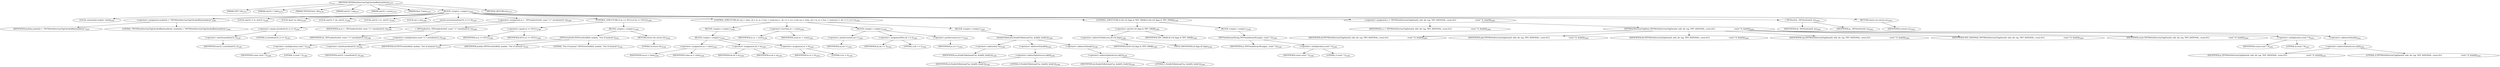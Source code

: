 digraph "TIFFWriteDirectoryTagCheckedRationalArray" {  
"70396" [label = <(METHOD,TIFFWriteDirectoryTagCheckedRationalArray)<SUB>2375</SUB>> ]
"70397" [label = <(PARAM,TIFF *tif)<SUB>2375</SUB>> ]
"70398" [label = <(PARAM,uint32_t *ndir)<SUB>2375</SUB>> ]
"70399" [label = <(PARAM,TIFFDirEntry *dir)<SUB>2376</SUB>> ]
"70400" [label = <(PARAM,uint16_t tag)<SUB>2377</SUB>> ]
"70401" [label = <(PARAM,uint32_t count)<SUB>2378</SUB>> ]
"70402" [label = <(PARAM,float *value)<SUB>2379</SUB>> ]
"70403" [label = <(BLOCK,&lt;empty&gt;,&lt;empty&gt;)<SUB>2380</SUB>> ]
"70404" [label = <(LOCAL,constchar[] module: char[])<SUB>2381</SUB>> ]
"70405" [label = <(&lt;operator&gt;.assignment,module[] = &quot;TIFFWriteDirectoryTagCheckedRationalArray&quot;)<SUB>2381</SUB>> ]
"70406" [label = <(IDENTIFIER,module,module[] = &quot;TIFFWriteDirectoryTagCheckedRationalArray&quot;)<SUB>2381</SUB>> ]
"70407" [label = <(LITERAL,&quot;TIFFWriteDirectoryTagCheckedRationalArray&quot;,module[] = &quot;TIFFWriteDirectoryTagCheckedRationalArray&quot;)<SUB>2381</SUB>> ]
"70408" [label = <(LOCAL,uint32_t* m: uint32_t)<SUB>2382</SUB>> ]
"70409" [label = <(LOCAL,float* na: float)<SUB>2383</SUB>> ]
"70410" [label = <(LOCAL,uint32_t* nb: uint32_t)<SUB>2384</SUB>> ]
"70411" [label = <(LOCAL,uint32_t nc: uint32_t)<SUB>2385</SUB>> ]
"70412" [label = <(LOCAL,int o: int)<SUB>2386</SUB>> ]
"70413" [label = <(assert,assert(sizeof(uint32_t) == 4))<SUB>2387</SUB>> ]
"70414" [label = <(&lt;operator&gt;.equals,sizeof(uint32_t) == 4)<SUB>2387</SUB>> ]
"70415" [label = <(&lt;operator&gt;.sizeOf,sizeof(uint32_t))<SUB>2387</SUB>> ]
"70416" [label = <(IDENTIFIER,uint32_t,sizeof(uint32_t))<SUB>2387</SUB>> ]
"70417" [label = <(LITERAL,4,sizeof(uint32_t) == 4)<SUB>2387</SUB>> ]
"70418" [label = <(&lt;operator&gt;.assignment,m = _TIFFmallocExt(tif, count * 2 * sizeof(uint32_t)))<SUB>2388</SUB>> ]
"70419" [label = <(IDENTIFIER,m,m = _TIFFmallocExt(tif, count * 2 * sizeof(uint32_t)))<SUB>2388</SUB>> ]
"70420" [label = <(_TIFFmallocExt,_TIFFmallocExt(tif, count * 2 * sizeof(uint32_t)))<SUB>2388</SUB>> ]
"70421" [label = <(IDENTIFIER,tif,_TIFFmallocExt(tif, count * 2 * sizeof(uint32_t)))<SUB>2388</SUB>> ]
"70422" [label = <(&lt;operator&gt;.multiplication,count * 2 * sizeof(uint32_t))<SUB>2388</SUB>> ]
"70423" [label = <(&lt;operator&gt;.multiplication,count * 2)<SUB>2388</SUB>> ]
"70424" [label = <(IDENTIFIER,count,count * 2)<SUB>2388</SUB>> ]
"70425" [label = <(LITERAL,2,count * 2)<SUB>2388</SUB>> ]
"70426" [label = <(&lt;operator&gt;.sizeOf,sizeof(uint32_t))<SUB>2388</SUB>> ]
"70427" [label = <(IDENTIFIER,uint32_t,sizeof(uint32_t))<SUB>2388</SUB>> ]
"70428" [label = <(CONTROL_STRUCTURE,if (m == NULL),if (m == NULL))<SUB>2389</SUB>> ]
"70429" [label = <(&lt;operator&gt;.equals,m == NULL)<SUB>2389</SUB>> ]
"70430" [label = <(IDENTIFIER,m,m == NULL)<SUB>2389</SUB>> ]
"70431" [label = <(IDENTIFIER,NULL,m == NULL)<SUB>2389</SUB>> ]
"70432" [label = <(BLOCK,&lt;empty&gt;,&lt;empty&gt;)<SUB>2390</SUB>> ]
"70433" [label = <(TIFFErrorExtR,TIFFErrorExtR(tif, module, &quot;Out of memory&quot;))<SUB>2391</SUB>> ]
"70434" [label = <(IDENTIFIER,tif,TIFFErrorExtR(tif, module, &quot;Out of memory&quot;))<SUB>2391</SUB>> ]
"70435" [label = <(IDENTIFIER,module,TIFFErrorExtR(tif, module, &quot;Out of memory&quot;))<SUB>2391</SUB>> ]
"70436" [label = <(LITERAL,&quot;Out of memory&quot;,TIFFErrorExtR(tif, module, &quot;Out of memory&quot;))<SUB>2391</SUB>> ]
"70437" [label = <(RETURN,return (0);,return (0);)<SUB>2392</SUB>> ]
"70438" [label = <(LITERAL,0,return (0);)<SUB>2392</SUB>> ]
"70439" [label = <(CONTROL_STRUCTURE,for (na = value, nb = m, nc = 0;nc &lt; count;na++, nb += 2, nc++),for (na = value, nb = m, nc = 0;nc &lt; count;na++, nb += 2, nc++))<SUB>2394</SUB>> ]
"70440" [label = <(BLOCK,&lt;empty&gt;,&lt;empty&gt;)<SUB>2394</SUB>> ]
"70441" [label = <(BLOCK,&lt;empty&gt;,&lt;empty&gt;)<SUB>2394</SUB>> ]
"70442" [label = <(&lt;operator&gt;.assignment,na = value)<SUB>2394</SUB>> ]
"70443" [label = <(IDENTIFIER,na,na = value)<SUB>2394</SUB>> ]
"70444" [label = <(IDENTIFIER,value,na = value)<SUB>2394</SUB>> ]
"70445" [label = <(&lt;operator&gt;.assignment,nb = m)<SUB>2394</SUB>> ]
"70446" [label = <(IDENTIFIER,nb,nb = m)<SUB>2394</SUB>> ]
"70447" [label = <(IDENTIFIER,m,nb = m)<SUB>2394</SUB>> ]
"70448" [label = <(&lt;operator&gt;.assignment,nc = 0)<SUB>2394</SUB>> ]
"70449" [label = <(IDENTIFIER,nc,nc = 0)<SUB>2394</SUB>> ]
"70450" [label = <(LITERAL,0,nc = 0)<SUB>2394</SUB>> ]
"70451" [label = <(&lt;operator&gt;.lessThan,nc &lt; count)<SUB>2394</SUB>> ]
"70452" [label = <(IDENTIFIER,nc,nc &lt; count)<SUB>2394</SUB>> ]
"70453" [label = <(IDENTIFIER,count,nc &lt; count)<SUB>2394</SUB>> ]
"70454" [label = <(BLOCK,&lt;empty&gt;,&lt;empty&gt;)<SUB>2394</SUB>> ]
"70455" [label = <(&lt;operator&gt;.postIncrement,na++)<SUB>2394</SUB>> ]
"70456" [label = <(IDENTIFIER,na,na++)<SUB>2394</SUB>> ]
"70457" [label = <(&lt;operator&gt;.assignmentPlus,nb += 2)<SUB>2394</SUB>> ]
"70458" [label = <(IDENTIFIER,nb,nb += 2)<SUB>2394</SUB>> ]
"70459" [label = <(LITERAL,2,nb += 2)<SUB>2394</SUB>> ]
"70460" [label = <(&lt;operator&gt;.postIncrement,nc++)<SUB>2394</SUB>> ]
"70461" [label = <(IDENTIFIER,nc,nc++)<SUB>2394</SUB>> ]
"70462" [label = <(BLOCK,&lt;empty&gt;,&lt;empty&gt;)<SUB>2395</SUB>> ]
"70463" [label = <(DoubleToRational,DoubleToRational(*na, &amp;nb[0], &amp;nb[1]))<SUB>2396</SUB>> ]
"70464" [label = <(&lt;operator&gt;.indirection,*na)<SUB>2396</SUB>> ]
"70465" [label = <(IDENTIFIER,na,DoubleToRational(*na, &amp;nb[0], &amp;nb[1]))<SUB>2396</SUB>> ]
"70466" [label = <(&lt;operator&gt;.addressOf,&amp;nb[0])<SUB>2396</SUB>> ]
"70467" [label = <(&lt;operator&gt;.indirectIndexAccess,nb[0])<SUB>2396</SUB>> ]
"70468" [label = <(IDENTIFIER,nb,DoubleToRational(*na, &amp;nb[0], &amp;nb[1]))<SUB>2396</SUB>> ]
"70469" [label = <(LITERAL,0,DoubleToRational(*na, &amp;nb[0], &amp;nb[1]))<SUB>2396</SUB>> ]
"70470" [label = <(&lt;operator&gt;.addressOf,&amp;nb[1])<SUB>2396</SUB>> ]
"70471" [label = <(&lt;operator&gt;.indirectIndexAccess,nb[1])<SUB>2396</SUB>> ]
"70472" [label = <(IDENTIFIER,nb,DoubleToRational(*na, &amp;nb[0], &amp;nb[1]))<SUB>2396</SUB>> ]
"70473" [label = <(LITERAL,1,DoubleToRational(*na, &amp;nb[0], &amp;nb[1]))<SUB>2396</SUB>> ]
"70474" [label = <(CONTROL_STRUCTURE,if (tif-&gt;tif_flags &amp; TIFF_SWAB),if (tif-&gt;tif_flags &amp; TIFF_SWAB))<SUB>2398</SUB>> ]
"70475" [label = <(&lt;operator&gt;.and,tif-&gt;tif_flags &amp; TIFF_SWAB)<SUB>2398</SUB>> ]
"70476" [label = <(&lt;operator&gt;.indirectFieldAccess,tif-&gt;tif_flags)<SUB>2398</SUB>> ]
"70477" [label = <(IDENTIFIER,tif,tif-&gt;tif_flags &amp; TIFF_SWAB)<SUB>2398</SUB>> ]
"70478" [label = <(FIELD_IDENTIFIER,tif_flags,tif_flags)<SUB>2398</SUB>> ]
"70479" [label = <(IDENTIFIER,TIFF_SWAB,tif-&gt;tif_flags &amp; TIFF_SWAB)<SUB>2398</SUB>> ]
"70480" [label = <(BLOCK,&lt;empty&gt;,&lt;empty&gt;)<SUB>2399</SUB>> ]
"70481" [label = <(TIFFSwabArrayOfLong,TIFFSwabArrayOfLong(m, count * 2))<SUB>2399</SUB>> ]
"70482" [label = <(IDENTIFIER,m,TIFFSwabArrayOfLong(m, count * 2))<SUB>2399</SUB>> ]
"70483" [label = <(&lt;operator&gt;.multiplication,count * 2)<SUB>2399</SUB>> ]
"70484" [label = <(IDENTIFIER,count,count * 2)<SUB>2399</SUB>> ]
"70485" [label = <(LITERAL,2,count * 2)<SUB>2399</SUB>> ]
"70486" [label = <(&lt;operator&gt;.assignment,o = TIFFWriteDirectoryTagData(tif, ndir, dir, tag, TIFF_RATIONAL, count,\012                                  count * 8, &amp;m[0]))<SUB>2400</SUB>> ]
"70487" [label = <(IDENTIFIER,o,o = TIFFWriteDirectoryTagData(tif, ndir, dir, tag, TIFF_RATIONAL, count,\012                                  count * 8, &amp;m[0]))<SUB>2400</SUB>> ]
"70488" [label = <(TIFFWriteDirectoryTagData,TIFFWriteDirectoryTagData(tif, ndir, dir, tag, TIFF_RATIONAL, count,\012                                  count * 8, &amp;m[0]))<SUB>2400</SUB>> ]
"70489" [label = <(IDENTIFIER,tif,TIFFWriteDirectoryTagData(tif, ndir, dir, tag, TIFF_RATIONAL, count,\012                                  count * 8, &amp;m[0]))<SUB>2400</SUB>> ]
"70490" [label = <(IDENTIFIER,ndir,TIFFWriteDirectoryTagData(tif, ndir, dir, tag, TIFF_RATIONAL, count,\012                                  count * 8, &amp;m[0]))<SUB>2400</SUB>> ]
"70491" [label = <(IDENTIFIER,dir,TIFFWriteDirectoryTagData(tif, ndir, dir, tag, TIFF_RATIONAL, count,\012                                  count * 8, &amp;m[0]))<SUB>2400</SUB>> ]
"70492" [label = <(IDENTIFIER,tag,TIFFWriteDirectoryTagData(tif, ndir, dir, tag, TIFF_RATIONAL, count,\012                                  count * 8, &amp;m[0]))<SUB>2400</SUB>> ]
"70493" [label = <(IDENTIFIER,TIFF_RATIONAL,TIFFWriteDirectoryTagData(tif, ndir, dir, tag, TIFF_RATIONAL, count,\012                                  count * 8, &amp;m[0]))<SUB>2400</SUB>> ]
"70494" [label = <(IDENTIFIER,count,TIFFWriteDirectoryTagData(tif, ndir, dir, tag, TIFF_RATIONAL, count,\012                                  count * 8, &amp;m[0]))<SUB>2400</SUB>> ]
"70495" [label = <(&lt;operator&gt;.multiplication,count * 8)<SUB>2401</SUB>> ]
"70496" [label = <(IDENTIFIER,count,count * 8)<SUB>2401</SUB>> ]
"70497" [label = <(LITERAL,8,count * 8)<SUB>2401</SUB>> ]
"70498" [label = <(&lt;operator&gt;.addressOf,&amp;m[0])<SUB>2401</SUB>> ]
"70499" [label = <(&lt;operator&gt;.indirectIndexAccess,m[0])<SUB>2401</SUB>> ]
"70500" [label = <(IDENTIFIER,m,TIFFWriteDirectoryTagData(tif, ndir, dir, tag, TIFF_RATIONAL, count,\012                                  count * 8, &amp;m[0]))<SUB>2401</SUB>> ]
"70501" [label = <(LITERAL,0,TIFFWriteDirectoryTagData(tif, ndir, dir, tag, TIFF_RATIONAL, count,\012                                  count * 8, &amp;m[0]))<SUB>2401</SUB>> ]
"70502" [label = <(_TIFFfreeExt,_TIFFfreeExt(tif, m))<SUB>2402</SUB>> ]
"70503" [label = <(IDENTIFIER,tif,_TIFFfreeExt(tif, m))<SUB>2402</SUB>> ]
"70504" [label = <(IDENTIFIER,m,_TIFFfreeExt(tif, m))<SUB>2402</SUB>> ]
"70505" [label = <(RETURN,return (o);,return (o);)<SUB>2403</SUB>> ]
"70506" [label = <(IDENTIFIER,o,return (o);)<SUB>2403</SUB>> ]
"70507" [label = <(METHOD_RETURN,int)<SUB>2375</SUB>> ]
  "70396" -> "70397" 
  "70396" -> "70398" 
  "70396" -> "70399" 
  "70396" -> "70400" 
  "70396" -> "70401" 
  "70396" -> "70402" 
  "70396" -> "70403" 
  "70396" -> "70507" 
  "70403" -> "70404" 
  "70403" -> "70405" 
  "70403" -> "70408" 
  "70403" -> "70409" 
  "70403" -> "70410" 
  "70403" -> "70411" 
  "70403" -> "70412" 
  "70403" -> "70413" 
  "70403" -> "70418" 
  "70403" -> "70428" 
  "70403" -> "70439" 
  "70403" -> "70474" 
  "70403" -> "70486" 
  "70403" -> "70502" 
  "70403" -> "70505" 
  "70405" -> "70406" 
  "70405" -> "70407" 
  "70413" -> "70414" 
  "70414" -> "70415" 
  "70414" -> "70417" 
  "70415" -> "70416" 
  "70418" -> "70419" 
  "70418" -> "70420" 
  "70420" -> "70421" 
  "70420" -> "70422" 
  "70422" -> "70423" 
  "70422" -> "70426" 
  "70423" -> "70424" 
  "70423" -> "70425" 
  "70426" -> "70427" 
  "70428" -> "70429" 
  "70428" -> "70432" 
  "70429" -> "70430" 
  "70429" -> "70431" 
  "70432" -> "70433" 
  "70432" -> "70437" 
  "70433" -> "70434" 
  "70433" -> "70435" 
  "70433" -> "70436" 
  "70437" -> "70438" 
  "70439" -> "70440" 
  "70439" -> "70451" 
  "70439" -> "70454" 
  "70439" -> "70462" 
  "70440" -> "70441" 
  "70441" -> "70442" 
  "70441" -> "70445" 
  "70441" -> "70448" 
  "70442" -> "70443" 
  "70442" -> "70444" 
  "70445" -> "70446" 
  "70445" -> "70447" 
  "70448" -> "70449" 
  "70448" -> "70450" 
  "70451" -> "70452" 
  "70451" -> "70453" 
  "70454" -> "70455" 
  "70454" -> "70457" 
  "70454" -> "70460" 
  "70455" -> "70456" 
  "70457" -> "70458" 
  "70457" -> "70459" 
  "70460" -> "70461" 
  "70462" -> "70463" 
  "70463" -> "70464" 
  "70463" -> "70466" 
  "70463" -> "70470" 
  "70464" -> "70465" 
  "70466" -> "70467" 
  "70467" -> "70468" 
  "70467" -> "70469" 
  "70470" -> "70471" 
  "70471" -> "70472" 
  "70471" -> "70473" 
  "70474" -> "70475" 
  "70474" -> "70480" 
  "70475" -> "70476" 
  "70475" -> "70479" 
  "70476" -> "70477" 
  "70476" -> "70478" 
  "70480" -> "70481" 
  "70481" -> "70482" 
  "70481" -> "70483" 
  "70483" -> "70484" 
  "70483" -> "70485" 
  "70486" -> "70487" 
  "70486" -> "70488" 
  "70488" -> "70489" 
  "70488" -> "70490" 
  "70488" -> "70491" 
  "70488" -> "70492" 
  "70488" -> "70493" 
  "70488" -> "70494" 
  "70488" -> "70495" 
  "70488" -> "70498" 
  "70495" -> "70496" 
  "70495" -> "70497" 
  "70498" -> "70499" 
  "70499" -> "70500" 
  "70499" -> "70501" 
  "70502" -> "70503" 
  "70502" -> "70504" 
  "70505" -> "70506" 
}
